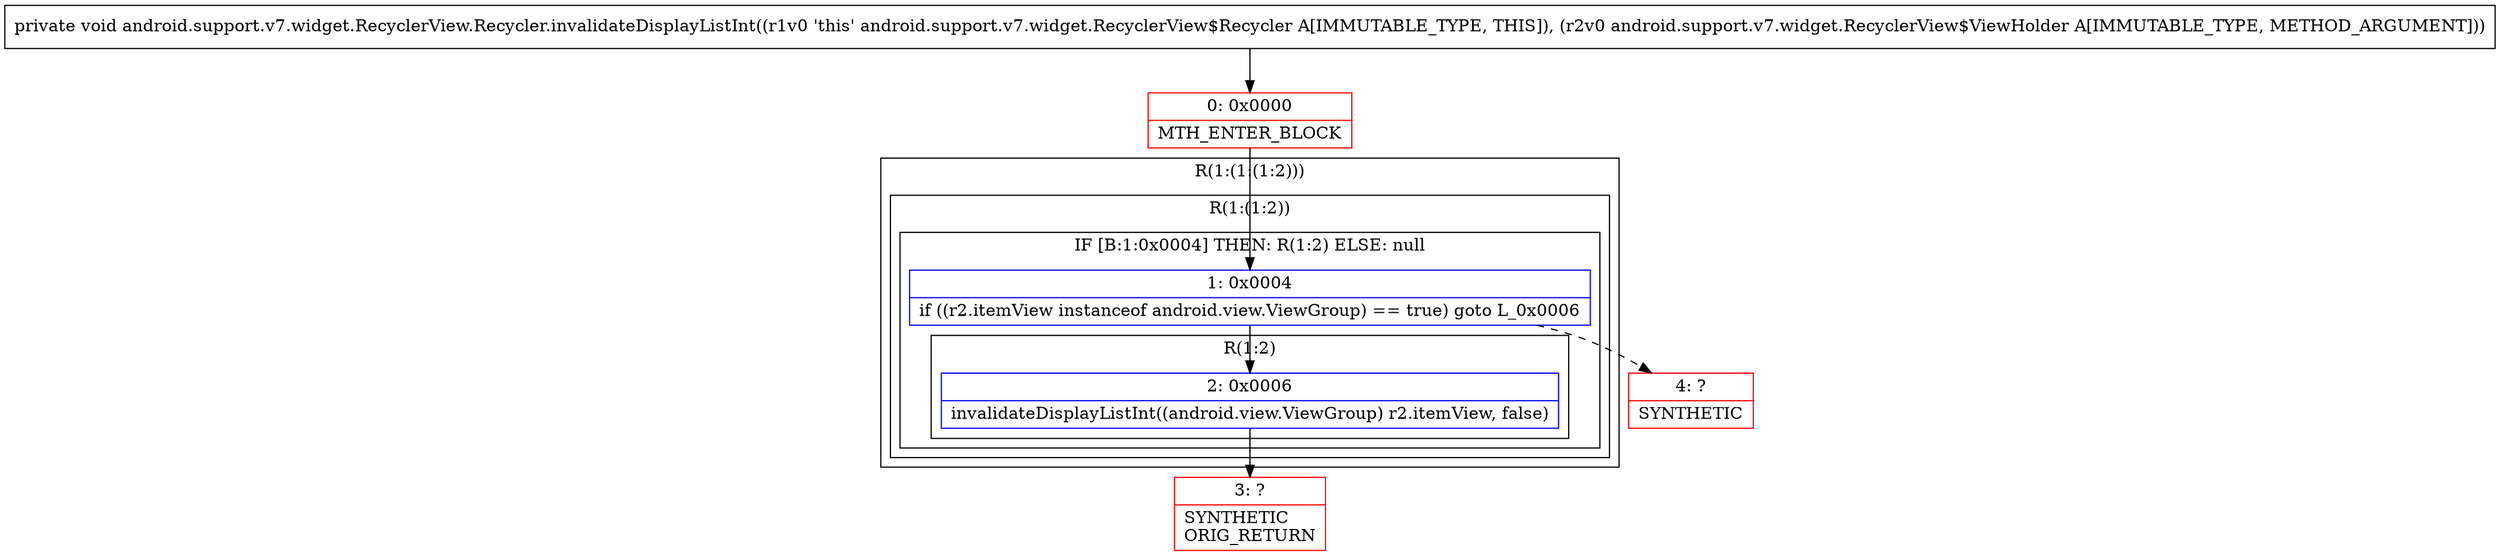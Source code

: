 digraph "CFG forandroid.support.v7.widget.RecyclerView.Recycler.invalidateDisplayListInt(Landroid\/support\/v7\/widget\/RecyclerView$ViewHolder;)V" {
subgraph cluster_Region_176701767 {
label = "R(1:(1:(1:2)))";
node [shape=record,color=blue];
subgraph cluster_Region_1304467524 {
label = "R(1:(1:2))";
node [shape=record,color=blue];
subgraph cluster_IfRegion_1233067126 {
label = "IF [B:1:0x0004] THEN: R(1:2) ELSE: null";
node [shape=record,color=blue];
Node_1 [shape=record,label="{1\:\ 0x0004|if ((r2.itemView instanceof android.view.ViewGroup) == true) goto L_0x0006\l}"];
subgraph cluster_Region_464658150 {
label = "R(1:2)";
node [shape=record,color=blue];
Node_2 [shape=record,label="{2\:\ 0x0006|invalidateDisplayListInt((android.view.ViewGroup) r2.itemView, false)\l}"];
}
}
}
}
Node_0 [shape=record,color=red,label="{0\:\ 0x0000|MTH_ENTER_BLOCK\l}"];
Node_3 [shape=record,color=red,label="{3\:\ ?|SYNTHETIC\lORIG_RETURN\l}"];
Node_4 [shape=record,color=red,label="{4\:\ ?|SYNTHETIC\l}"];
MethodNode[shape=record,label="{private void android.support.v7.widget.RecyclerView.Recycler.invalidateDisplayListInt((r1v0 'this' android.support.v7.widget.RecyclerView$Recycler A[IMMUTABLE_TYPE, THIS]), (r2v0 android.support.v7.widget.RecyclerView$ViewHolder A[IMMUTABLE_TYPE, METHOD_ARGUMENT])) }"];
MethodNode -> Node_0;
Node_1 -> Node_2;
Node_1 -> Node_4[style=dashed];
Node_2 -> Node_3;
Node_0 -> Node_1;
}

